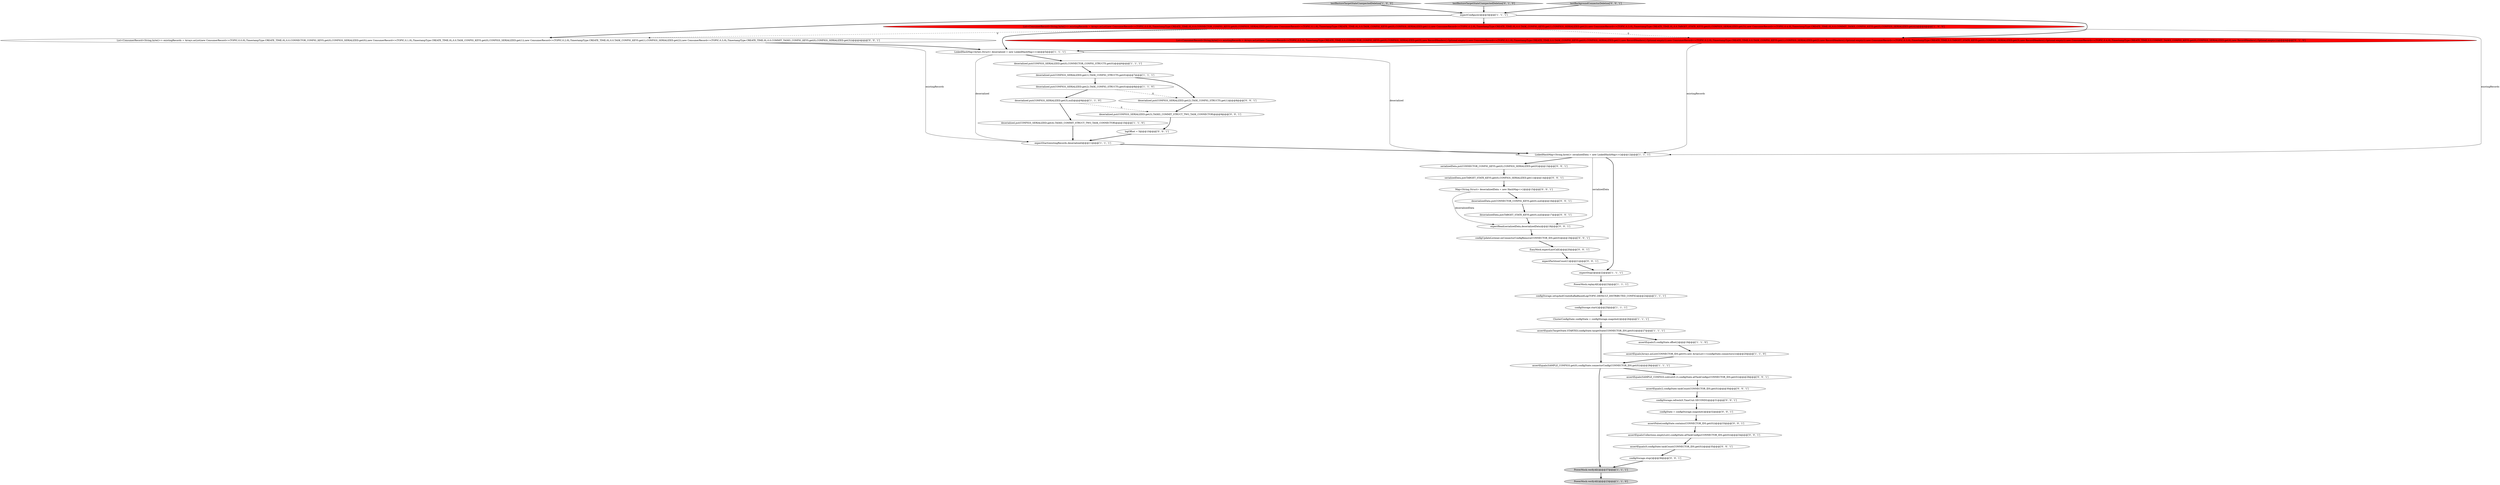 digraph {
27 [style = filled, label = "expectPartitionCount(1)@@@21@@@['0', '0', '1']", fillcolor = white, shape = ellipse image = "AAA0AAABBB3BBB"];
19 [style = filled, label = "assertEquals(TargetState.STARTED,configState.targetState(CONNECTOR_IDS.get(0)))@@@27@@@['1', '1', '1']", fillcolor = white, shape = ellipse image = "AAA0AAABBB1BBB"];
41 [style = filled, label = "assertEquals(Collections.emptyList(),configState.allTaskConfigs(CONNECTOR_IDS.get(0)))@@@34@@@['0', '0', '1']", fillcolor = white, shape = ellipse image = "AAA0AAABBB3BBB"];
7 [style = filled, label = "deserialized.put(CONFIGS_SERIALIZED.get(3),null)@@@9@@@['1', '1', '0']", fillcolor = white, shape = ellipse image = "AAA0AAABBB1BBB"];
17 [style = filled, label = "configStorage.setupAndCreateKafkaBasedLog(TOPIC,DEFAULT_DISTRIBUTED_CONFIG)@@@24@@@['1', '1', '1']", fillcolor = white, shape = ellipse image = "AAA0AAABBB1BBB"];
2 [style = filled, label = "assertEquals(Arrays.asList(CONNECTOR_IDS.get(0)),new ArrayList<>(configState.connectors()))@@@20@@@['1', '1', '0']", fillcolor = white, shape = ellipse image = "AAA0AAABBB1BBB"];
44 [style = filled, label = "deserialized.put(CONFIGS_SERIALIZED.get(2),TASK_CONFIG_STRUCTS.get(1))@@@8@@@['0', '0', '1']", fillcolor = white, shape = ellipse image = "AAA0AAABBB3BBB"];
12 [style = filled, label = "PowerMock.verifyAll()@@@37@@@['1', '1', '1']", fillcolor = lightgray, shape = ellipse image = "AAA0AAABBB1BBB"];
30 [style = filled, label = "configStorage.refresh(0,TimeUnit.SECONDS)@@@31@@@['0', '0', '1']", fillcolor = white, shape = ellipse image = "AAA0AAABBB3BBB"];
14 [style = filled, label = "assertEquals(5,configState.offset())@@@19@@@['1', '1', '0']", fillcolor = white, shape = ellipse image = "AAA0AAABBB1BBB"];
28 [style = filled, label = "assertFalse(configState.contains(CONNECTOR_IDS.get(0)))@@@33@@@['0', '0', '1']", fillcolor = white, shape = ellipse image = "AAA0AAABBB3BBB"];
42 [style = filled, label = "Map<String,Struct> deserializedData = new HashMap<>()@@@15@@@['0', '0', '1']", fillcolor = white, shape = ellipse image = "AAA0AAABBB3BBB"];
4 [style = filled, label = "LinkedHashMap<byte((,Struct> deserialized = new LinkedHashMap<>()@@@5@@@['1', '1', '1']", fillcolor = white, shape = ellipse image = "AAA0AAABBB1BBB"];
39 [style = filled, label = "logOffset = 5@@@10@@@['0', '0', '1']", fillcolor = white, shape = ellipse image = "AAA0AAABBB3BBB"];
15 [style = filled, label = "List<ConsumerRecord<String,byte((>> existingRecords = Arrays.asList(new ConsumerRecord<>(TOPIC,0,0,0L,TimestampType.CREATE_TIME,0L,0,0,CONNECTOR_CONFIG_KEYS.get(0),CONFIGS_SERIALIZED.get(0)),new ConsumerRecord<>(TOPIC,0,1,0L,TimestampType.CREATE_TIME,0L,0,0,TASK_CONFIG_KEYS.get(0),CONFIGS_SERIALIZED.get(1)),new ConsumerRecord<>(TOPIC,0,2,0L,TimestampType.CREATE_TIME,0L,0,0,TASK_CONFIG_KEYS.get(1),CONFIGS_SERIALIZED.get(2)),new ConsumerRecord<>(TOPIC,0,3,0L,TimestampType.CREATE_TIME,0L,0,0,TARGET_STATE_KEYS.get(0),CONFIGS_SERIALIZED.get(3)),new ConsumerRecord<>(TOPIC,0,4,0L,TimestampType.CREATE_TIME,0L,0,0,COMMIT_TASKS_CONFIG_KEYS.get(0),CONFIGS_SERIALIZED.get(4)))@@@4@@@['1', '0', '0']", fillcolor = red, shape = ellipse image = "AAA1AAABBB1BBB"];
9 [style = filled, label = "deserialized.put(CONFIGS_SERIALIZED.get(4),TASKS_COMMIT_STRUCT_TWO_TASK_CONNECTOR)@@@10@@@['1', '1', '0']", fillcolor = white, shape = ellipse image = "AAA0AAABBB1BBB"];
3 [style = filled, label = "testRestoreTargetStateUnexpectedDeletion['1', '0', '0']", fillcolor = lightgray, shape = diamond image = "AAA0AAABBB1BBB"];
16 [style = filled, label = "deserialized.put(CONFIGS_SERIALIZED.get(0),CONNECTOR_CONFIG_STRUCTS.get(0))@@@6@@@['1', '1', '1']", fillcolor = white, shape = ellipse image = "AAA0AAABBB1BBB"];
10 [style = filled, label = "LinkedHashMap<String,byte((> serializedData = new LinkedHashMap<>()@@@12@@@['1', '1', '1']", fillcolor = white, shape = ellipse image = "AAA0AAABBB1BBB"];
6 [style = filled, label = "expectConfigure()@@@3@@@['1', '1', '1']", fillcolor = white, shape = ellipse image = "AAA0AAABBB1BBB"];
45 [style = filled, label = "deserializedData.put(CONNECTOR_CONFIG_KEYS.get(0),null)@@@16@@@['0', '0', '1']", fillcolor = white, shape = ellipse image = "AAA0AAABBB3BBB"];
43 [style = filled, label = "assertEquals(SAMPLE_CONFIGS.subList(0,2),configState.allTaskConfigs(CONNECTOR_IDS.get(0)))@@@29@@@['0', '0', '1']", fillcolor = white, shape = ellipse image = "AAA0AAABBB3BBB"];
40 [style = filled, label = "EasyMock.expectLastCall()@@@20@@@['0', '0', '1']", fillcolor = white, shape = ellipse image = "AAA0AAABBB3BBB"];
34 [style = filled, label = "serializedData.put(CONNECTOR_CONFIG_KEYS.get(0),CONFIGS_SERIALIZED.get(0))@@@13@@@['0', '0', '1']", fillcolor = white, shape = ellipse image = "AAA0AAABBB3BBB"];
36 [style = filled, label = "deserialized.put(CONFIGS_SERIALIZED.get(3),TASKS_COMMIT_STRUCT_TWO_TASK_CONNECTOR)@@@9@@@['0', '0', '1']", fillcolor = white, shape = ellipse image = "AAA0AAABBB3BBB"];
23 [style = filled, label = "List<ConsumerRecord<String,byte((>> existingRecords = Arrays.asList(new ConsumerRecord<>(TOPIC,0,0,0L,TimestampType.CREATE_TIME,0,0,CONNECTOR_CONFIG_KEYS.get(0),CONFIGS_SERIALIZED.get(0),new RecordHeaders(),Optional.empty()),new ConsumerRecord<>(TOPIC,0,1,0L,TimestampType.CREATE_TIME,0,0,TASK_CONFIG_KEYS.get(0),CONFIGS_SERIALIZED.get(1),new RecordHeaders(),Optional.empty()),new ConsumerRecord<>(TOPIC,0,2,0L,TimestampType.CREATE_TIME,0,0,TASK_CONFIG_KEYS.get(1),CONFIGS_SERIALIZED.get(2),new RecordHeaders(),Optional.empty()),new ConsumerRecord<>(TOPIC,0,3,0L,TimestampType.CREATE_TIME,0,0,TARGET_STATE_KEYS.get(0),CONFIGS_SERIALIZED.get(3),new RecordHeaders(),Optional.empty()),new ConsumerRecord<>(TOPIC,0,4,0L,TimestampType.CREATE_TIME,0,0,COMMIT_TASKS_CONFIG_KEYS.get(0),CONFIGS_SERIALIZED.get(4),new RecordHeaders(),Optional.empty()))@@@4@@@['0', '1', '0']", fillcolor = red, shape = ellipse image = "AAA1AAABBB2BBB"];
11 [style = filled, label = "configStorage.start()@@@25@@@['1', '1', '1']", fillcolor = white, shape = ellipse image = "AAA0AAABBB1BBB"];
1 [style = filled, label = "PowerMock.verifyAll()@@@23@@@['1', '1', '0']", fillcolor = lightgray, shape = ellipse image = "AAA0AAABBB1BBB"];
0 [style = filled, label = "deserialized.put(CONFIGS_SERIALIZED.get(1),TASK_CONFIG_STRUCTS.get(0))@@@7@@@['1', '1', '1']", fillcolor = white, shape = ellipse image = "AAA0AAABBB1BBB"];
18 [style = filled, label = "assertEquals(SAMPLE_CONFIGS.get(0),configState.connectorConfig(CONNECTOR_IDS.get(0)))@@@28@@@['1', '1', '1']", fillcolor = white, shape = ellipse image = "AAA0AAABBB1BBB"];
37 [style = filled, label = "configStorage.stop()@@@36@@@['0', '0', '1']", fillcolor = white, shape = ellipse image = "AAA0AAABBB3BBB"];
20 [style = filled, label = "expectStop()@@@22@@@['1', '1', '1']", fillcolor = white, shape = ellipse image = "AAA0AAABBB1BBB"];
8 [style = filled, label = "ClusterConfigState configState = configStorage.snapshot()@@@26@@@['1', '1', '1']", fillcolor = white, shape = ellipse image = "AAA0AAABBB1BBB"];
24 [style = filled, label = "serializedData.put(TARGET_STATE_KEYS.get(0),CONFIGS_SERIALIZED.get(1))@@@14@@@['0', '0', '1']", fillcolor = white, shape = ellipse image = "AAA0AAABBB3BBB"];
31 [style = filled, label = "configState = configStorage.snapshot()@@@32@@@['0', '0', '1']", fillcolor = white, shape = ellipse image = "AAA0AAABBB3BBB"];
22 [style = filled, label = "testRestoreTargetStateUnexpectedDeletion['0', '1', '0']", fillcolor = lightgray, shape = diamond image = "AAA0AAABBB2BBB"];
38 [style = filled, label = "assertEquals(2,configState.taskCount(CONNECTOR_IDS.get(0)))@@@30@@@['0', '0', '1']", fillcolor = white, shape = ellipse image = "AAA0AAABBB3BBB"];
5 [style = filled, label = "deserialized.put(CONFIGS_SERIALIZED.get(2),TASK_CONFIG_STRUCTS.get(0))@@@8@@@['1', '1', '0']", fillcolor = white, shape = ellipse image = "AAA0AAABBB1BBB"];
25 [style = filled, label = "assertEquals(0,configState.taskCount(CONNECTOR_IDS.get(0)))@@@35@@@['0', '0', '1']", fillcolor = white, shape = ellipse image = "AAA0AAABBB3BBB"];
35 [style = filled, label = "List<ConsumerRecord<String,byte((>> existingRecords = Arrays.asList(new ConsumerRecord<>(TOPIC,0,0,0L,TimestampType.CREATE_TIME,0L,0,0,CONNECTOR_CONFIG_KEYS.get(0),CONFIGS_SERIALIZED.get(0)),new ConsumerRecord<>(TOPIC,0,1,0L,TimestampType.CREATE_TIME,0L,0,0,TASK_CONFIG_KEYS.get(0),CONFIGS_SERIALIZED.get(1)),new ConsumerRecord<>(TOPIC,0,2,0L,TimestampType.CREATE_TIME,0L,0,0,TASK_CONFIG_KEYS.get(1),CONFIGS_SERIALIZED.get(2)),new ConsumerRecord<>(TOPIC,0,3,0L,TimestampType.CREATE_TIME,0L,0,0,COMMIT_TASKS_CONFIG_KEYS.get(0),CONFIGS_SERIALIZED.get(3)))@@@4@@@['0', '0', '1']", fillcolor = white, shape = ellipse image = "AAA0AAABBB3BBB"];
21 [style = filled, label = "PowerMock.replayAll()@@@23@@@['1', '1', '1']", fillcolor = white, shape = ellipse image = "AAA0AAABBB1BBB"];
29 [style = filled, label = "deserializedData.put(TARGET_STATE_KEYS.get(0),null)@@@17@@@['0', '0', '1']", fillcolor = white, shape = ellipse image = "AAA0AAABBB3BBB"];
13 [style = filled, label = "expectStart(existingRecords,deserialized)@@@11@@@['1', '1', '1']", fillcolor = white, shape = ellipse image = "AAA0AAABBB1BBB"];
33 [style = filled, label = "configUpdateListener.onConnectorConfigRemove(CONNECTOR_IDS.get(0))@@@19@@@['0', '0', '1']", fillcolor = white, shape = ellipse image = "AAA0AAABBB3BBB"];
32 [style = filled, label = "testBackgroundConnectorDeletion['0', '0', '1']", fillcolor = lightgray, shape = diamond image = "AAA0AAABBB3BBB"];
26 [style = filled, label = "expectRead(serializedData,deserializedData)@@@18@@@['0', '0', '1']", fillcolor = white, shape = ellipse image = "AAA0AAABBB3BBB"];
13->10 [style = bold, label=""];
5->44 [style = dashed, label="0"];
16->0 [style = bold, label=""];
10->20 [style = bold, label=""];
19->18 [style = bold, label=""];
15->23 [style = dashed, label="0"];
6->35 [style = bold, label=""];
44->36 [style = bold, label=""];
24->42 [style = bold, label=""];
42->45 [style = bold, label=""];
39->13 [style = bold, label=""];
8->19 [style = bold, label=""];
6->23 [style = bold, label=""];
10->26 [style = solid, label="serializedData"];
18->12 [style = bold, label=""];
23->4 [style = bold, label=""];
2->18 [style = bold, label=""];
3->6 [style = bold, label=""];
4->10 [style = solid, label="deserialized"];
4->13 [style = solid, label="deserialized"];
42->26 [style = solid, label="deserializedData"];
12->1 [style = bold, label=""];
35->4 [style = bold, label=""];
36->39 [style = bold, label=""];
45->29 [style = bold, label=""];
6->15 [style = bold, label=""];
28->41 [style = bold, label=""];
37->12 [style = bold, label=""];
32->6 [style = bold, label=""];
29->26 [style = bold, label=""];
20->21 [style = bold, label=""];
23->10 [style = solid, label="existingRecords"];
7->9 [style = bold, label=""];
15->35 [style = dashed, label="0"];
38->30 [style = bold, label=""];
34->24 [style = bold, label=""];
19->14 [style = bold, label=""];
10->34 [style = bold, label=""];
33->40 [style = bold, label=""];
18->43 [style = bold, label=""];
43->38 [style = bold, label=""];
15->10 [style = solid, label="existingRecords"];
25->37 [style = bold, label=""];
30->31 [style = bold, label=""];
40->27 [style = bold, label=""];
35->13 [style = solid, label="existingRecords"];
15->4 [style = bold, label=""];
5->7 [style = bold, label=""];
11->8 [style = bold, label=""];
22->6 [style = bold, label=""];
14->2 [style = bold, label=""];
0->44 [style = bold, label=""];
41->25 [style = bold, label=""];
31->28 [style = bold, label=""];
26->33 [style = bold, label=""];
21->17 [style = bold, label=""];
27->20 [style = bold, label=""];
7->36 [style = dashed, label="0"];
4->16 [style = bold, label=""];
0->5 [style = bold, label=""];
9->13 [style = bold, label=""];
17->11 [style = bold, label=""];
}
